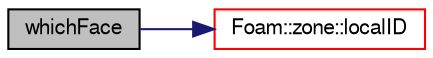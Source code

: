 digraph "whichFace"
{
  bgcolor="transparent";
  edge [fontname="FreeSans",fontsize="10",labelfontname="FreeSans",labelfontsize="10"];
  node [fontname="FreeSans",fontsize="10",shape=record];
  rankdir="LR";
  Node1700 [label="whichFace",height=0.2,width=0.4,color="black", fillcolor="grey75", style="filled", fontcolor="black"];
  Node1700 -> Node1701 [color="midnightblue",fontsize="10",style="solid",fontname="FreeSans"];
  Node1701 [label="Foam::zone::localID",height=0.2,width=0.4,color="red",URL="$a27518.html#a75106762f7d022fd6c520282b74fbac9",tooltip="Map storing the local index for every global index. Used to find. "];
}
